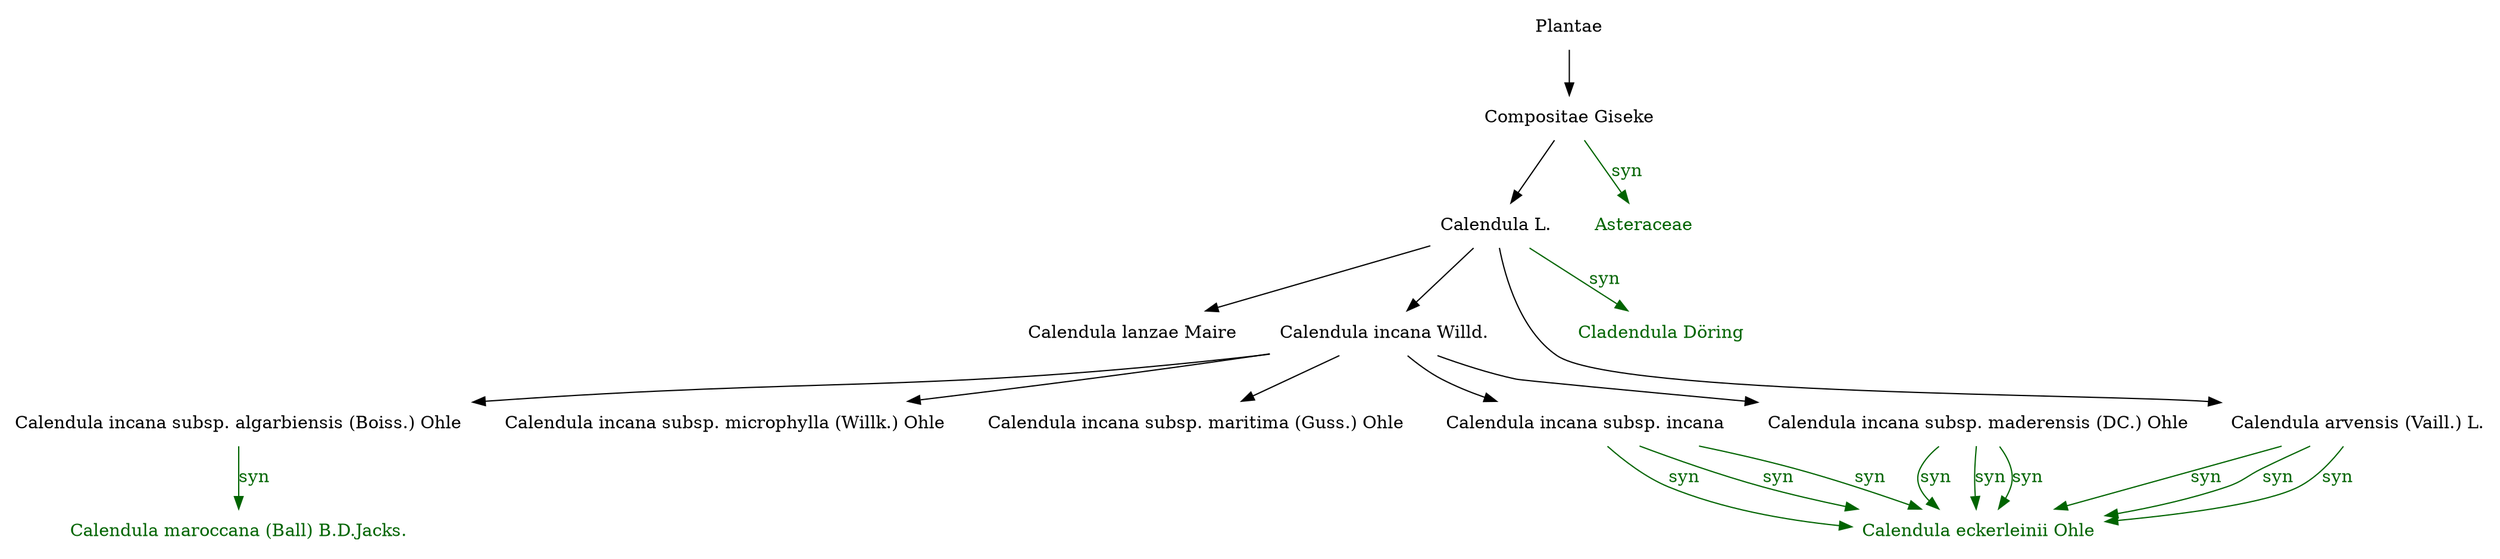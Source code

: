 digraph G {
  node [shape=plaintext]

  n0  [label="Plantae"]
  n0 -> n1
  n1  [label="Compositae Giseke"]
  n1 -> n3
  n2  [label="Asteraceae", fontcolor=darkgreen]
  n1 -> n2  [color=darkgreen, fontcolor=darkgreen, label=syn]
  n3  [label="Calendula L."]
  n3 -> n13
  n3 -> n7
  n3 -> n5
  n4  [label="Cladendula Döring", fontcolor=darkgreen]
  n3 -> n4  [color=darkgreen, fontcolor=darkgreen, label=syn]
  n5  [label="Calendula arvensis (Vaill.) L."]
  n6  [label="Calendula eckerleinii Ohle", fontcolor=darkgreen]
  n10 -> n6  [color=darkgreen, fontcolor=darkgreen, label=syn]
  n8 -> n6  [color=darkgreen, fontcolor=darkgreen, label=syn]
  n5 -> n6  [color=darkgreen, fontcolor=darkgreen, label=syn]
  n7  [label="Calendula incana Willd."]
  n7 -> n12
  n7 -> n11
  n7 -> n10
  n7 -> n9
  n7 -> n8
  n9  [label="Calendula incana subsp. algarbiensis (Boiss.) Ohle"]
  n14  [label="Calendula maroccana (Ball) B.D.Jacks.", fontcolor=darkgreen]
  n9 -> n14  [color=darkgreen, fontcolor=darkgreen, label=syn]
  n8  [label="Calendula incana subsp. incana"]
  n6  [label="Calendula eckerleinii Ohle", fontcolor=darkgreen]
  n10 -> n6  [color=darkgreen, fontcolor=darkgreen, label=syn]
  n8 -> n6  [color=darkgreen, fontcolor=darkgreen, label=syn]
  n5 -> n6  [color=darkgreen, fontcolor=darkgreen, label=syn]
  n10  [label="Calendula incana subsp. maderensis (DC.) Ohle"]
  n6  [label="Calendula eckerleinii Ohle", fontcolor=darkgreen]
  n10 -> n6  [color=darkgreen, fontcolor=darkgreen, label=syn]
  n8 -> n6  [color=darkgreen, fontcolor=darkgreen, label=syn]
  n5 -> n6  [color=darkgreen, fontcolor=darkgreen, label=syn]
  n11  [label="Calendula incana subsp. maritima (Guss.) Ohle"]
  n12  [label="Calendula incana subsp. microphylla (Willk.) Ohle"]
  n13  [label="Calendula lanzae Maire"]
}
